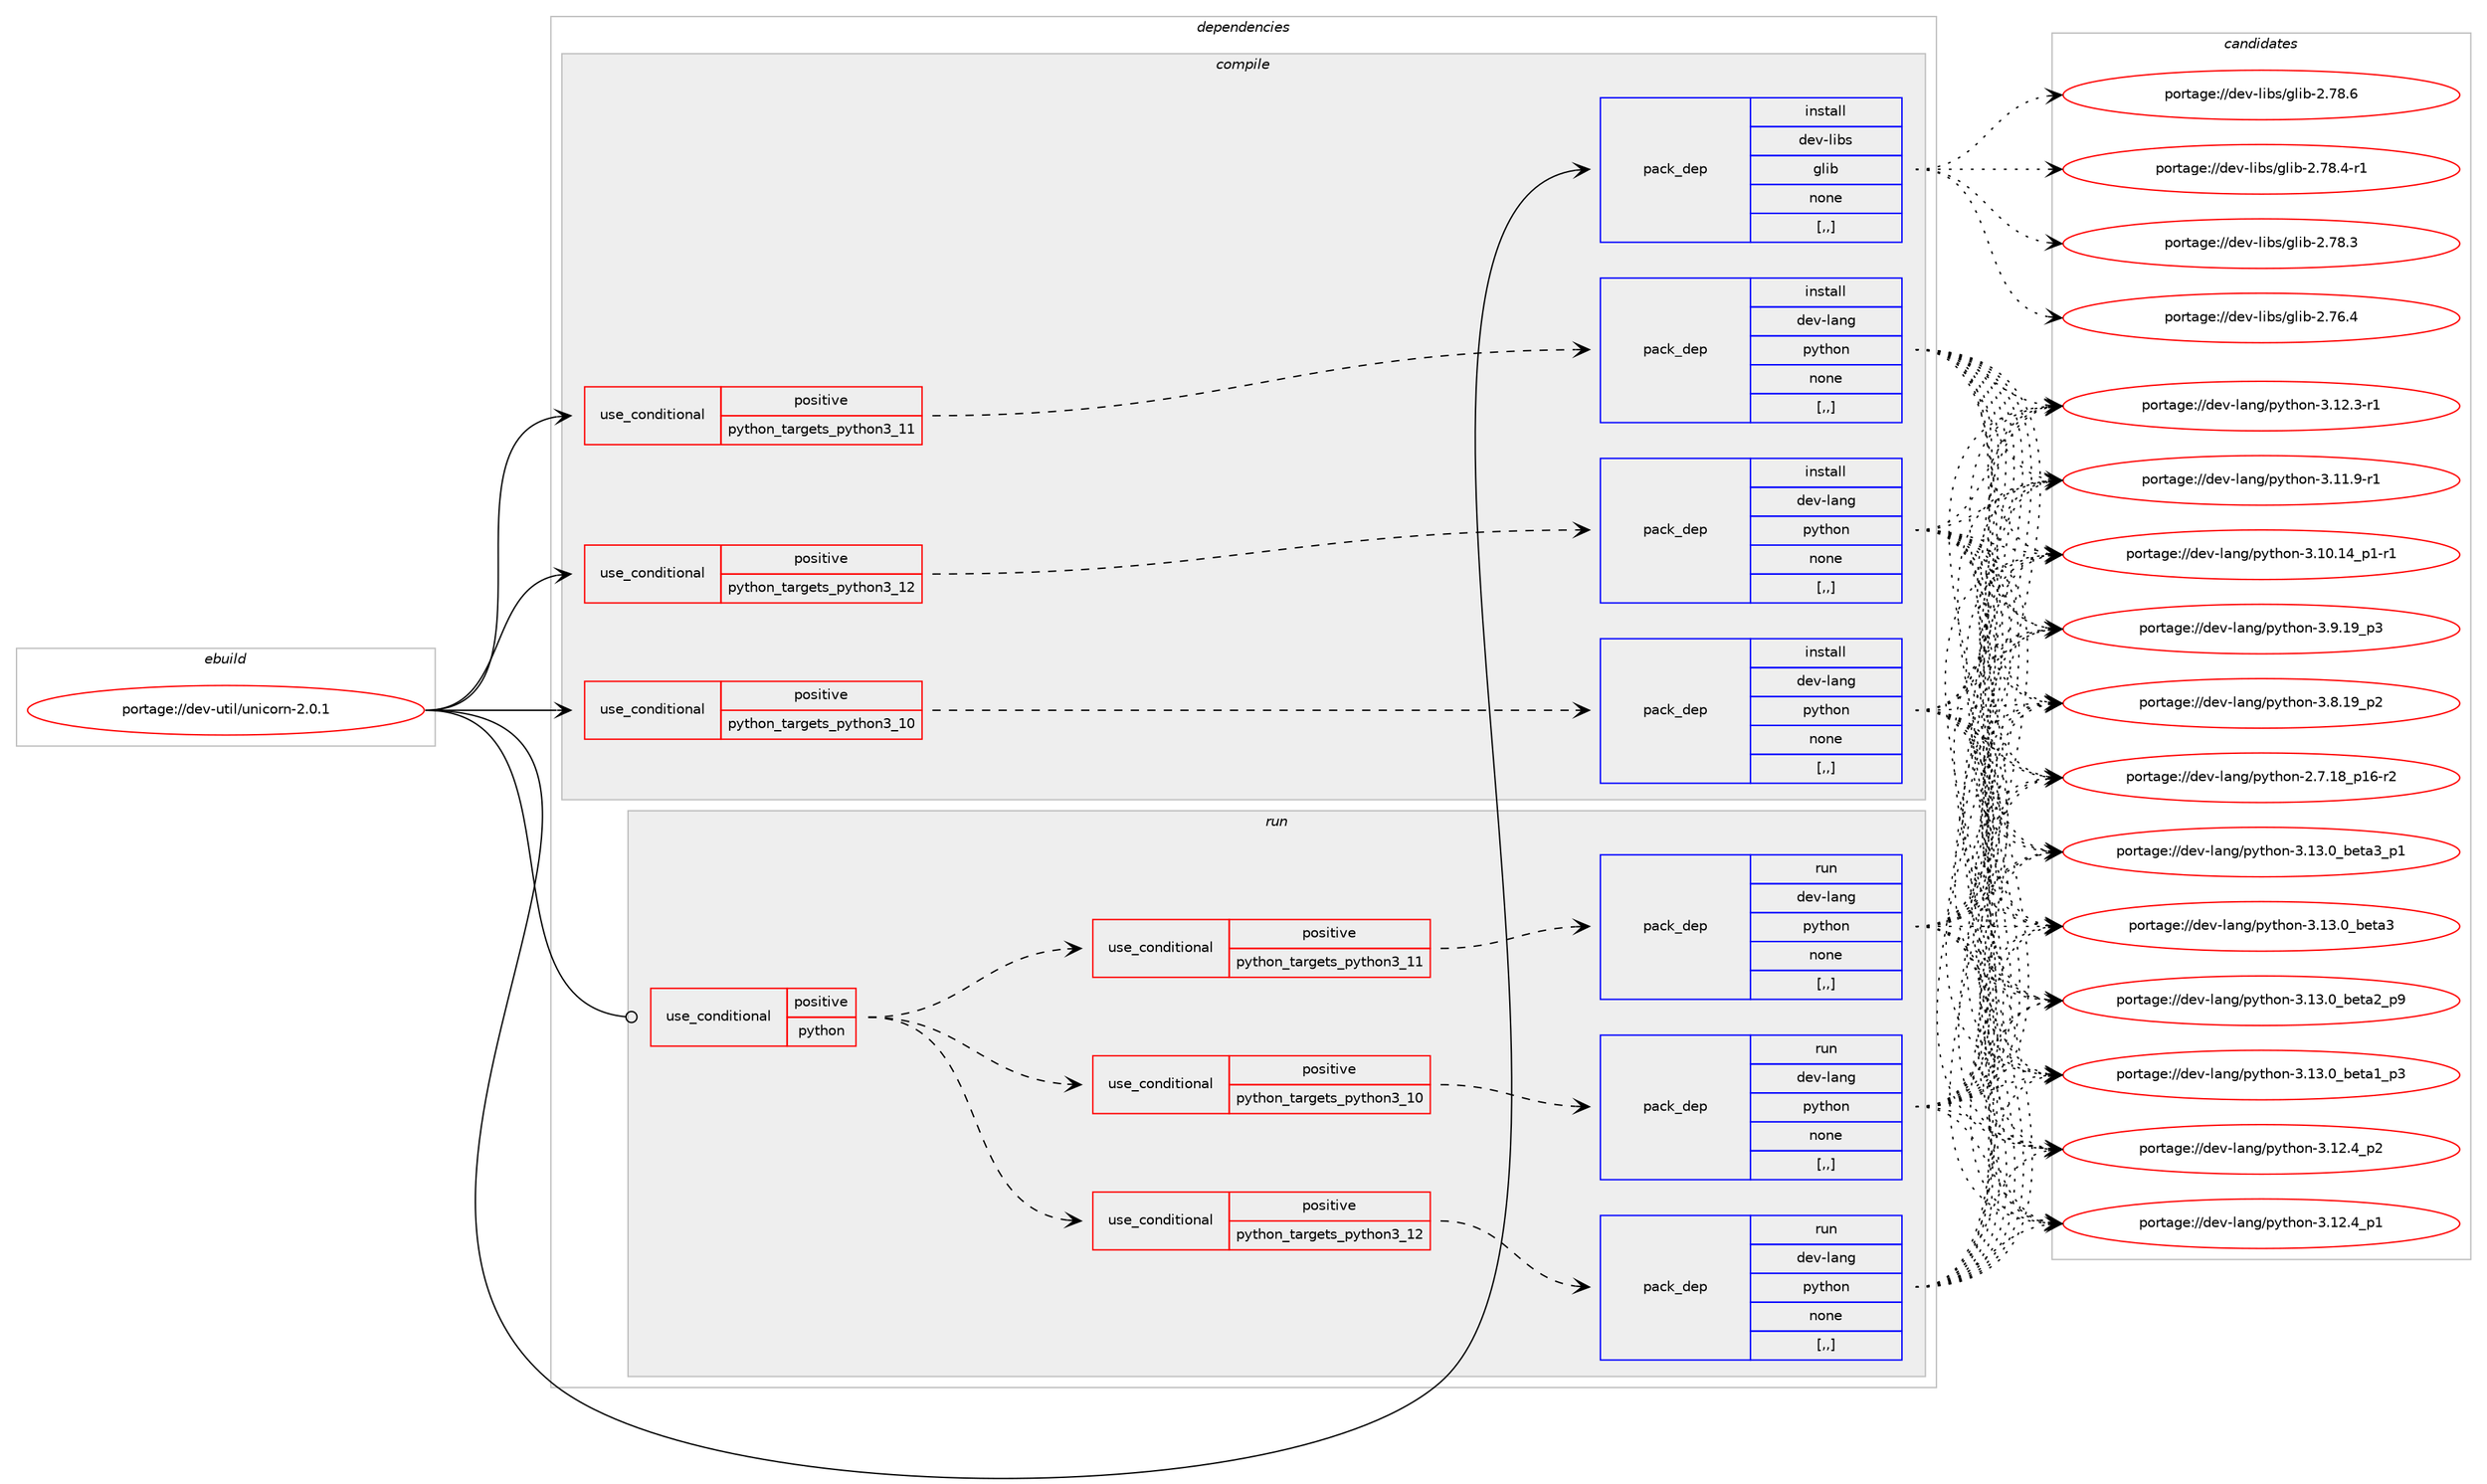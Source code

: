 digraph prolog {

# *************
# Graph options
# *************

newrank=true;
concentrate=true;
compound=true;
graph [rankdir=LR,fontname=Helvetica,fontsize=10,ranksep=1.5];#, ranksep=2.5, nodesep=0.2];
edge  [arrowhead=vee];
node  [fontname=Helvetica,fontsize=10];

# **********
# The ebuild
# **********

subgraph cluster_leftcol {
color=gray;
label=<<i>ebuild</i>>;
id [label="portage://dev-util/unicorn-2.0.1", color=red, width=4, href="../dev-util/unicorn-2.0.1.svg"];
}

# ****************
# The dependencies
# ****************

subgraph cluster_midcol {
color=gray;
label=<<i>dependencies</i>>;
subgraph cluster_compile {
fillcolor="#eeeeee";
style=filled;
label=<<i>compile</i>>;
subgraph cond61711 {
dependency219546 [label=<<TABLE BORDER="0" CELLBORDER="1" CELLSPACING="0" CELLPADDING="4"><TR><TD ROWSPAN="3" CELLPADDING="10">use_conditional</TD></TR><TR><TD>positive</TD></TR><TR><TD>python_targets_python3_10</TD></TR></TABLE>>, shape=none, color=red];
subgraph pack156367 {
dependency219547 [label=<<TABLE BORDER="0" CELLBORDER="1" CELLSPACING="0" CELLPADDING="4" WIDTH="220"><TR><TD ROWSPAN="6" CELLPADDING="30">pack_dep</TD></TR><TR><TD WIDTH="110">install</TD></TR><TR><TD>dev-lang</TD></TR><TR><TD>python</TD></TR><TR><TD>none</TD></TR><TR><TD>[,,]</TD></TR></TABLE>>, shape=none, color=blue];
}
dependency219546:e -> dependency219547:w [weight=20,style="dashed",arrowhead="vee"];
}
id:e -> dependency219546:w [weight=20,style="solid",arrowhead="vee"];
subgraph cond61712 {
dependency219548 [label=<<TABLE BORDER="0" CELLBORDER="1" CELLSPACING="0" CELLPADDING="4"><TR><TD ROWSPAN="3" CELLPADDING="10">use_conditional</TD></TR><TR><TD>positive</TD></TR><TR><TD>python_targets_python3_11</TD></TR></TABLE>>, shape=none, color=red];
subgraph pack156368 {
dependency219549 [label=<<TABLE BORDER="0" CELLBORDER="1" CELLSPACING="0" CELLPADDING="4" WIDTH="220"><TR><TD ROWSPAN="6" CELLPADDING="30">pack_dep</TD></TR><TR><TD WIDTH="110">install</TD></TR><TR><TD>dev-lang</TD></TR><TR><TD>python</TD></TR><TR><TD>none</TD></TR><TR><TD>[,,]</TD></TR></TABLE>>, shape=none, color=blue];
}
dependency219548:e -> dependency219549:w [weight=20,style="dashed",arrowhead="vee"];
}
id:e -> dependency219548:w [weight=20,style="solid",arrowhead="vee"];
subgraph cond61713 {
dependency219550 [label=<<TABLE BORDER="0" CELLBORDER="1" CELLSPACING="0" CELLPADDING="4"><TR><TD ROWSPAN="3" CELLPADDING="10">use_conditional</TD></TR><TR><TD>positive</TD></TR><TR><TD>python_targets_python3_12</TD></TR></TABLE>>, shape=none, color=red];
subgraph pack156369 {
dependency219551 [label=<<TABLE BORDER="0" CELLBORDER="1" CELLSPACING="0" CELLPADDING="4" WIDTH="220"><TR><TD ROWSPAN="6" CELLPADDING="30">pack_dep</TD></TR><TR><TD WIDTH="110">install</TD></TR><TR><TD>dev-lang</TD></TR><TR><TD>python</TD></TR><TR><TD>none</TD></TR><TR><TD>[,,]</TD></TR></TABLE>>, shape=none, color=blue];
}
dependency219550:e -> dependency219551:w [weight=20,style="dashed",arrowhead="vee"];
}
id:e -> dependency219550:w [weight=20,style="solid",arrowhead="vee"];
subgraph pack156370 {
dependency219552 [label=<<TABLE BORDER="0" CELLBORDER="1" CELLSPACING="0" CELLPADDING="4" WIDTH="220"><TR><TD ROWSPAN="6" CELLPADDING="30">pack_dep</TD></TR><TR><TD WIDTH="110">install</TD></TR><TR><TD>dev-libs</TD></TR><TR><TD>glib</TD></TR><TR><TD>none</TD></TR><TR><TD>[,,]</TD></TR></TABLE>>, shape=none, color=blue];
}
id:e -> dependency219552:w [weight=20,style="solid",arrowhead="vee"];
}
subgraph cluster_compileandrun {
fillcolor="#eeeeee";
style=filled;
label=<<i>compile and run</i>>;
}
subgraph cluster_run {
fillcolor="#eeeeee";
style=filled;
label=<<i>run</i>>;
subgraph cond61714 {
dependency219553 [label=<<TABLE BORDER="0" CELLBORDER="1" CELLSPACING="0" CELLPADDING="4"><TR><TD ROWSPAN="3" CELLPADDING="10">use_conditional</TD></TR><TR><TD>positive</TD></TR><TR><TD>python</TD></TR></TABLE>>, shape=none, color=red];
subgraph cond61715 {
dependency219554 [label=<<TABLE BORDER="0" CELLBORDER="1" CELLSPACING="0" CELLPADDING="4"><TR><TD ROWSPAN="3" CELLPADDING="10">use_conditional</TD></TR><TR><TD>positive</TD></TR><TR><TD>python_targets_python3_10</TD></TR></TABLE>>, shape=none, color=red];
subgraph pack156371 {
dependency219555 [label=<<TABLE BORDER="0" CELLBORDER="1" CELLSPACING="0" CELLPADDING="4" WIDTH="220"><TR><TD ROWSPAN="6" CELLPADDING="30">pack_dep</TD></TR><TR><TD WIDTH="110">run</TD></TR><TR><TD>dev-lang</TD></TR><TR><TD>python</TD></TR><TR><TD>none</TD></TR><TR><TD>[,,]</TD></TR></TABLE>>, shape=none, color=blue];
}
dependency219554:e -> dependency219555:w [weight=20,style="dashed",arrowhead="vee"];
}
dependency219553:e -> dependency219554:w [weight=20,style="dashed",arrowhead="vee"];
subgraph cond61716 {
dependency219556 [label=<<TABLE BORDER="0" CELLBORDER="1" CELLSPACING="0" CELLPADDING="4"><TR><TD ROWSPAN="3" CELLPADDING="10">use_conditional</TD></TR><TR><TD>positive</TD></TR><TR><TD>python_targets_python3_11</TD></TR></TABLE>>, shape=none, color=red];
subgraph pack156372 {
dependency219557 [label=<<TABLE BORDER="0" CELLBORDER="1" CELLSPACING="0" CELLPADDING="4" WIDTH="220"><TR><TD ROWSPAN="6" CELLPADDING="30">pack_dep</TD></TR><TR><TD WIDTH="110">run</TD></TR><TR><TD>dev-lang</TD></TR><TR><TD>python</TD></TR><TR><TD>none</TD></TR><TR><TD>[,,]</TD></TR></TABLE>>, shape=none, color=blue];
}
dependency219556:e -> dependency219557:w [weight=20,style="dashed",arrowhead="vee"];
}
dependency219553:e -> dependency219556:w [weight=20,style="dashed",arrowhead="vee"];
subgraph cond61717 {
dependency219558 [label=<<TABLE BORDER="0" CELLBORDER="1" CELLSPACING="0" CELLPADDING="4"><TR><TD ROWSPAN="3" CELLPADDING="10">use_conditional</TD></TR><TR><TD>positive</TD></TR><TR><TD>python_targets_python3_12</TD></TR></TABLE>>, shape=none, color=red];
subgraph pack156373 {
dependency219559 [label=<<TABLE BORDER="0" CELLBORDER="1" CELLSPACING="0" CELLPADDING="4" WIDTH="220"><TR><TD ROWSPAN="6" CELLPADDING="30">pack_dep</TD></TR><TR><TD WIDTH="110">run</TD></TR><TR><TD>dev-lang</TD></TR><TR><TD>python</TD></TR><TR><TD>none</TD></TR><TR><TD>[,,]</TD></TR></TABLE>>, shape=none, color=blue];
}
dependency219558:e -> dependency219559:w [weight=20,style="dashed",arrowhead="vee"];
}
dependency219553:e -> dependency219558:w [weight=20,style="dashed",arrowhead="vee"];
}
id:e -> dependency219553:w [weight=20,style="solid",arrowhead="odot"];
}
}

# **************
# The candidates
# **************

subgraph cluster_choices {
rank=same;
color=gray;
label=<<i>candidates</i>>;

subgraph choice156367 {
color=black;
nodesep=1;
choice10010111845108971101034711212111610411111045514649514648959810111697519511249 [label="portage://dev-lang/python-3.13.0_beta3_p1", color=red, width=4,href="../dev-lang/python-3.13.0_beta3_p1.svg"];
choice1001011184510897110103471121211161041111104551464951464895981011169751 [label="portage://dev-lang/python-3.13.0_beta3", color=red, width=4,href="../dev-lang/python-3.13.0_beta3.svg"];
choice10010111845108971101034711212111610411111045514649514648959810111697509511257 [label="portage://dev-lang/python-3.13.0_beta2_p9", color=red, width=4,href="../dev-lang/python-3.13.0_beta2_p9.svg"];
choice10010111845108971101034711212111610411111045514649514648959810111697499511251 [label="portage://dev-lang/python-3.13.0_beta1_p3", color=red, width=4,href="../dev-lang/python-3.13.0_beta1_p3.svg"];
choice100101118451089711010347112121116104111110455146495046529511250 [label="portage://dev-lang/python-3.12.4_p2", color=red, width=4,href="../dev-lang/python-3.12.4_p2.svg"];
choice100101118451089711010347112121116104111110455146495046529511249 [label="portage://dev-lang/python-3.12.4_p1", color=red, width=4,href="../dev-lang/python-3.12.4_p1.svg"];
choice100101118451089711010347112121116104111110455146495046514511449 [label="portage://dev-lang/python-3.12.3-r1", color=red, width=4,href="../dev-lang/python-3.12.3-r1.svg"];
choice100101118451089711010347112121116104111110455146494946574511449 [label="portage://dev-lang/python-3.11.9-r1", color=red, width=4,href="../dev-lang/python-3.11.9-r1.svg"];
choice100101118451089711010347112121116104111110455146494846495295112494511449 [label="portage://dev-lang/python-3.10.14_p1-r1", color=red, width=4,href="../dev-lang/python-3.10.14_p1-r1.svg"];
choice100101118451089711010347112121116104111110455146574649579511251 [label="portage://dev-lang/python-3.9.19_p3", color=red, width=4,href="../dev-lang/python-3.9.19_p3.svg"];
choice100101118451089711010347112121116104111110455146564649579511250 [label="portage://dev-lang/python-3.8.19_p2", color=red, width=4,href="../dev-lang/python-3.8.19_p2.svg"];
choice100101118451089711010347112121116104111110455046554649569511249544511450 [label="portage://dev-lang/python-2.7.18_p16-r2", color=red, width=4,href="../dev-lang/python-2.7.18_p16-r2.svg"];
dependency219547:e -> choice10010111845108971101034711212111610411111045514649514648959810111697519511249:w [style=dotted,weight="100"];
dependency219547:e -> choice1001011184510897110103471121211161041111104551464951464895981011169751:w [style=dotted,weight="100"];
dependency219547:e -> choice10010111845108971101034711212111610411111045514649514648959810111697509511257:w [style=dotted,weight="100"];
dependency219547:e -> choice10010111845108971101034711212111610411111045514649514648959810111697499511251:w [style=dotted,weight="100"];
dependency219547:e -> choice100101118451089711010347112121116104111110455146495046529511250:w [style=dotted,weight="100"];
dependency219547:e -> choice100101118451089711010347112121116104111110455146495046529511249:w [style=dotted,weight="100"];
dependency219547:e -> choice100101118451089711010347112121116104111110455146495046514511449:w [style=dotted,weight="100"];
dependency219547:e -> choice100101118451089711010347112121116104111110455146494946574511449:w [style=dotted,weight="100"];
dependency219547:e -> choice100101118451089711010347112121116104111110455146494846495295112494511449:w [style=dotted,weight="100"];
dependency219547:e -> choice100101118451089711010347112121116104111110455146574649579511251:w [style=dotted,weight="100"];
dependency219547:e -> choice100101118451089711010347112121116104111110455146564649579511250:w [style=dotted,weight="100"];
dependency219547:e -> choice100101118451089711010347112121116104111110455046554649569511249544511450:w [style=dotted,weight="100"];
}
subgraph choice156368 {
color=black;
nodesep=1;
choice10010111845108971101034711212111610411111045514649514648959810111697519511249 [label="portage://dev-lang/python-3.13.0_beta3_p1", color=red, width=4,href="../dev-lang/python-3.13.0_beta3_p1.svg"];
choice1001011184510897110103471121211161041111104551464951464895981011169751 [label="portage://dev-lang/python-3.13.0_beta3", color=red, width=4,href="../dev-lang/python-3.13.0_beta3.svg"];
choice10010111845108971101034711212111610411111045514649514648959810111697509511257 [label="portage://dev-lang/python-3.13.0_beta2_p9", color=red, width=4,href="../dev-lang/python-3.13.0_beta2_p9.svg"];
choice10010111845108971101034711212111610411111045514649514648959810111697499511251 [label="portage://dev-lang/python-3.13.0_beta1_p3", color=red, width=4,href="../dev-lang/python-3.13.0_beta1_p3.svg"];
choice100101118451089711010347112121116104111110455146495046529511250 [label="portage://dev-lang/python-3.12.4_p2", color=red, width=4,href="../dev-lang/python-3.12.4_p2.svg"];
choice100101118451089711010347112121116104111110455146495046529511249 [label="portage://dev-lang/python-3.12.4_p1", color=red, width=4,href="../dev-lang/python-3.12.4_p1.svg"];
choice100101118451089711010347112121116104111110455146495046514511449 [label="portage://dev-lang/python-3.12.3-r1", color=red, width=4,href="../dev-lang/python-3.12.3-r1.svg"];
choice100101118451089711010347112121116104111110455146494946574511449 [label="portage://dev-lang/python-3.11.9-r1", color=red, width=4,href="../dev-lang/python-3.11.9-r1.svg"];
choice100101118451089711010347112121116104111110455146494846495295112494511449 [label="portage://dev-lang/python-3.10.14_p1-r1", color=red, width=4,href="../dev-lang/python-3.10.14_p1-r1.svg"];
choice100101118451089711010347112121116104111110455146574649579511251 [label="portage://dev-lang/python-3.9.19_p3", color=red, width=4,href="../dev-lang/python-3.9.19_p3.svg"];
choice100101118451089711010347112121116104111110455146564649579511250 [label="portage://dev-lang/python-3.8.19_p2", color=red, width=4,href="../dev-lang/python-3.8.19_p2.svg"];
choice100101118451089711010347112121116104111110455046554649569511249544511450 [label="portage://dev-lang/python-2.7.18_p16-r2", color=red, width=4,href="../dev-lang/python-2.7.18_p16-r2.svg"];
dependency219549:e -> choice10010111845108971101034711212111610411111045514649514648959810111697519511249:w [style=dotted,weight="100"];
dependency219549:e -> choice1001011184510897110103471121211161041111104551464951464895981011169751:w [style=dotted,weight="100"];
dependency219549:e -> choice10010111845108971101034711212111610411111045514649514648959810111697509511257:w [style=dotted,weight="100"];
dependency219549:e -> choice10010111845108971101034711212111610411111045514649514648959810111697499511251:w [style=dotted,weight="100"];
dependency219549:e -> choice100101118451089711010347112121116104111110455146495046529511250:w [style=dotted,weight="100"];
dependency219549:e -> choice100101118451089711010347112121116104111110455146495046529511249:w [style=dotted,weight="100"];
dependency219549:e -> choice100101118451089711010347112121116104111110455146495046514511449:w [style=dotted,weight="100"];
dependency219549:e -> choice100101118451089711010347112121116104111110455146494946574511449:w [style=dotted,weight="100"];
dependency219549:e -> choice100101118451089711010347112121116104111110455146494846495295112494511449:w [style=dotted,weight="100"];
dependency219549:e -> choice100101118451089711010347112121116104111110455146574649579511251:w [style=dotted,weight="100"];
dependency219549:e -> choice100101118451089711010347112121116104111110455146564649579511250:w [style=dotted,weight="100"];
dependency219549:e -> choice100101118451089711010347112121116104111110455046554649569511249544511450:w [style=dotted,weight="100"];
}
subgraph choice156369 {
color=black;
nodesep=1;
choice10010111845108971101034711212111610411111045514649514648959810111697519511249 [label="portage://dev-lang/python-3.13.0_beta3_p1", color=red, width=4,href="../dev-lang/python-3.13.0_beta3_p1.svg"];
choice1001011184510897110103471121211161041111104551464951464895981011169751 [label="portage://dev-lang/python-3.13.0_beta3", color=red, width=4,href="../dev-lang/python-3.13.0_beta3.svg"];
choice10010111845108971101034711212111610411111045514649514648959810111697509511257 [label="portage://dev-lang/python-3.13.0_beta2_p9", color=red, width=4,href="../dev-lang/python-3.13.0_beta2_p9.svg"];
choice10010111845108971101034711212111610411111045514649514648959810111697499511251 [label="portage://dev-lang/python-3.13.0_beta1_p3", color=red, width=4,href="../dev-lang/python-3.13.0_beta1_p3.svg"];
choice100101118451089711010347112121116104111110455146495046529511250 [label="portage://dev-lang/python-3.12.4_p2", color=red, width=4,href="../dev-lang/python-3.12.4_p2.svg"];
choice100101118451089711010347112121116104111110455146495046529511249 [label="portage://dev-lang/python-3.12.4_p1", color=red, width=4,href="../dev-lang/python-3.12.4_p1.svg"];
choice100101118451089711010347112121116104111110455146495046514511449 [label="portage://dev-lang/python-3.12.3-r1", color=red, width=4,href="../dev-lang/python-3.12.3-r1.svg"];
choice100101118451089711010347112121116104111110455146494946574511449 [label="portage://dev-lang/python-3.11.9-r1", color=red, width=4,href="../dev-lang/python-3.11.9-r1.svg"];
choice100101118451089711010347112121116104111110455146494846495295112494511449 [label="portage://dev-lang/python-3.10.14_p1-r1", color=red, width=4,href="../dev-lang/python-3.10.14_p1-r1.svg"];
choice100101118451089711010347112121116104111110455146574649579511251 [label="portage://dev-lang/python-3.9.19_p3", color=red, width=4,href="../dev-lang/python-3.9.19_p3.svg"];
choice100101118451089711010347112121116104111110455146564649579511250 [label="portage://dev-lang/python-3.8.19_p2", color=red, width=4,href="../dev-lang/python-3.8.19_p2.svg"];
choice100101118451089711010347112121116104111110455046554649569511249544511450 [label="portage://dev-lang/python-2.7.18_p16-r2", color=red, width=4,href="../dev-lang/python-2.7.18_p16-r2.svg"];
dependency219551:e -> choice10010111845108971101034711212111610411111045514649514648959810111697519511249:w [style=dotted,weight="100"];
dependency219551:e -> choice1001011184510897110103471121211161041111104551464951464895981011169751:w [style=dotted,weight="100"];
dependency219551:e -> choice10010111845108971101034711212111610411111045514649514648959810111697509511257:w [style=dotted,weight="100"];
dependency219551:e -> choice10010111845108971101034711212111610411111045514649514648959810111697499511251:w [style=dotted,weight="100"];
dependency219551:e -> choice100101118451089711010347112121116104111110455146495046529511250:w [style=dotted,weight="100"];
dependency219551:e -> choice100101118451089711010347112121116104111110455146495046529511249:w [style=dotted,weight="100"];
dependency219551:e -> choice100101118451089711010347112121116104111110455146495046514511449:w [style=dotted,weight="100"];
dependency219551:e -> choice100101118451089711010347112121116104111110455146494946574511449:w [style=dotted,weight="100"];
dependency219551:e -> choice100101118451089711010347112121116104111110455146494846495295112494511449:w [style=dotted,weight="100"];
dependency219551:e -> choice100101118451089711010347112121116104111110455146574649579511251:w [style=dotted,weight="100"];
dependency219551:e -> choice100101118451089711010347112121116104111110455146564649579511250:w [style=dotted,weight="100"];
dependency219551:e -> choice100101118451089711010347112121116104111110455046554649569511249544511450:w [style=dotted,weight="100"];
}
subgraph choice156370 {
color=black;
nodesep=1;
choice1001011184510810598115471031081059845504655564654 [label="portage://dev-libs/glib-2.78.6", color=red, width=4,href="../dev-libs/glib-2.78.6.svg"];
choice10010111845108105981154710310810598455046555646524511449 [label="portage://dev-libs/glib-2.78.4-r1", color=red, width=4,href="../dev-libs/glib-2.78.4-r1.svg"];
choice1001011184510810598115471031081059845504655564651 [label="portage://dev-libs/glib-2.78.3", color=red, width=4,href="../dev-libs/glib-2.78.3.svg"];
choice1001011184510810598115471031081059845504655544652 [label="portage://dev-libs/glib-2.76.4", color=red, width=4,href="../dev-libs/glib-2.76.4.svg"];
dependency219552:e -> choice1001011184510810598115471031081059845504655564654:w [style=dotted,weight="100"];
dependency219552:e -> choice10010111845108105981154710310810598455046555646524511449:w [style=dotted,weight="100"];
dependency219552:e -> choice1001011184510810598115471031081059845504655564651:w [style=dotted,weight="100"];
dependency219552:e -> choice1001011184510810598115471031081059845504655544652:w [style=dotted,weight="100"];
}
subgraph choice156371 {
color=black;
nodesep=1;
choice10010111845108971101034711212111610411111045514649514648959810111697519511249 [label="portage://dev-lang/python-3.13.0_beta3_p1", color=red, width=4,href="../dev-lang/python-3.13.0_beta3_p1.svg"];
choice1001011184510897110103471121211161041111104551464951464895981011169751 [label="portage://dev-lang/python-3.13.0_beta3", color=red, width=4,href="../dev-lang/python-3.13.0_beta3.svg"];
choice10010111845108971101034711212111610411111045514649514648959810111697509511257 [label="portage://dev-lang/python-3.13.0_beta2_p9", color=red, width=4,href="../dev-lang/python-3.13.0_beta2_p9.svg"];
choice10010111845108971101034711212111610411111045514649514648959810111697499511251 [label="portage://dev-lang/python-3.13.0_beta1_p3", color=red, width=4,href="../dev-lang/python-3.13.0_beta1_p3.svg"];
choice100101118451089711010347112121116104111110455146495046529511250 [label="portage://dev-lang/python-3.12.4_p2", color=red, width=4,href="../dev-lang/python-3.12.4_p2.svg"];
choice100101118451089711010347112121116104111110455146495046529511249 [label="portage://dev-lang/python-3.12.4_p1", color=red, width=4,href="../dev-lang/python-3.12.4_p1.svg"];
choice100101118451089711010347112121116104111110455146495046514511449 [label="portage://dev-lang/python-3.12.3-r1", color=red, width=4,href="../dev-lang/python-3.12.3-r1.svg"];
choice100101118451089711010347112121116104111110455146494946574511449 [label="portage://dev-lang/python-3.11.9-r1", color=red, width=4,href="../dev-lang/python-3.11.9-r1.svg"];
choice100101118451089711010347112121116104111110455146494846495295112494511449 [label="portage://dev-lang/python-3.10.14_p1-r1", color=red, width=4,href="../dev-lang/python-3.10.14_p1-r1.svg"];
choice100101118451089711010347112121116104111110455146574649579511251 [label="portage://dev-lang/python-3.9.19_p3", color=red, width=4,href="../dev-lang/python-3.9.19_p3.svg"];
choice100101118451089711010347112121116104111110455146564649579511250 [label="portage://dev-lang/python-3.8.19_p2", color=red, width=4,href="../dev-lang/python-3.8.19_p2.svg"];
choice100101118451089711010347112121116104111110455046554649569511249544511450 [label="portage://dev-lang/python-2.7.18_p16-r2", color=red, width=4,href="../dev-lang/python-2.7.18_p16-r2.svg"];
dependency219555:e -> choice10010111845108971101034711212111610411111045514649514648959810111697519511249:w [style=dotted,weight="100"];
dependency219555:e -> choice1001011184510897110103471121211161041111104551464951464895981011169751:w [style=dotted,weight="100"];
dependency219555:e -> choice10010111845108971101034711212111610411111045514649514648959810111697509511257:w [style=dotted,weight="100"];
dependency219555:e -> choice10010111845108971101034711212111610411111045514649514648959810111697499511251:w [style=dotted,weight="100"];
dependency219555:e -> choice100101118451089711010347112121116104111110455146495046529511250:w [style=dotted,weight="100"];
dependency219555:e -> choice100101118451089711010347112121116104111110455146495046529511249:w [style=dotted,weight="100"];
dependency219555:e -> choice100101118451089711010347112121116104111110455146495046514511449:w [style=dotted,weight="100"];
dependency219555:e -> choice100101118451089711010347112121116104111110455146494946574511449:w [style=dotted,weight="100"];
dependency219555:e -> choice100101118451089711010347112121116104111110455146494846495295112494511449:w [style=dotted,weight="100"];
dependency219555:e -> choice100101118451089711010347112121116104111110455146574649579511251:w [style=dotted,weight="100"];
dependency219555:e -> choice100101118451089711010347112121116104111110455146564649579511250:w [style=dotted,weight="100"];
dependency219555:e -> choice100101118451089711010347112121116104111110455046554649569511249544511450:w [style=dotted,weight="100"];
}
subgraph choice156372 {
color=black;
nodesep=1;
choice10010111845108971101034711212111610411111045514649514648959810111697519511249 [label="portage://dev-lang/python-3.13.0_beta3_p1", color=red, width=4,href="../dev-lang/python-3.13.0_beta3_p1.svg"];
choice1001011184510897110103471121211161041111104551464951464895981011169751 [label="portage://dev-lang/python-3.13.0_beta3", color=red, width=4,href="../dev-lang/python-3.13.0_beta3.svg"];
choice10010111845108971101034711212111610411111045514649514648959810111697509511257 [label="portage://dev-lang/python-3.13.0_beta2_p9", color=red, width=4,href="../dev-lang/python-3.13.0_beta2_p9.svg"];
choice10010111845108971101034711212111610411111045514649514648959810111697499511251 [label="portage://dev-lang/python-3.13.0_beta1_p3", color=red, width=4,href="../dev-lang/python-3.13.0_beta1_p3.svg"];
choice100101118451089711010347112121116104111110455146495046529511250 [label="portage://dev-lang/python-3.12.4_p2", color=red, width=4,href="../dev-lang/python-3.12.4_p2.svg"];
choice100101118451089711010347112121116104111110455146495046529511249 [label="portage://dev-lang/python-3.12.4_p1", color=red, width=4,href="../dev-lang/python-3.12.4_p1.svg"];
choice100101118451089711010347112121116104111110455146495046514511449 [label="portage://dev-lang/python-3.12.3-r1", color=red, width=4,href="../dev-lang/python-3.12.3-r1.svg"];
choice100101118451089711010347112121116104111110455146494946574511449 [label="portage://dev-lang/python-3.11.9-r1", color=red, width=4,href="../dev-lang/python-3.11.9-r1.svg"];
choice100101118451089711010347112121116104111110455146494846495295112494511449 [label="portage://dev-lang/python-3.10.14_p1-r1", color=red, width=4,href="../dev-lang/python-3.10.14_p1-r1.svg"];
choice100101118451089711010347112121116104111110455146574649579511251 [label="portage://dev-lang/python-3.9.19_p3", color=red, width=4,href="../dev-lang/python-3.9.19_p3.svg"];
choice100101118451089711010347112121116104111110455146564649579511250 [label="portage://dev-lang/python-3.8.19_p2", color=red, width=4,href="../dev-lang/python-3.8.19_p2.svg"];
choice100101118451089711010347112121116104111110455046554649569511249544511450 [label="portage://dev-lang/python-2.7.18_p16-r2", color=red, width=4,href="../dev-lang/python-2.7.18_p16-r2.svg"];
dependency219557:e -> choice10010111845108971101034711212111610411111045514649514648959810111697519511249:w [style=dotted,weight="100"];
dependency219557:e -> choice1001011184510897110103471121211161041111104551464951464895981011169751:w [style=dotted,weight="100"];
dependency219557:e -> choice10010111845108971101034711212111610411111045514649514648959810111697509511257:w [style=dotted,weight="100"];
dependency219557:e -> choice10010111845108971101034711212111610411111045514649514648959810111697499511251:w [style=dotted,weight="100"];
dependency219557:e -> choice100101118451089711010347112121116104111110455146495046529511250:w [style=dotted,weight="100"];
dependency219557:e -> choice100101118451089711010347112121116104111110455146495046529511249:w [style=dotted,weight="100"];
dependency219557:e -> choice100101118451089711010347112121116104111110455146495046514511449:w [style=dotted,weight="100"];
dependency219557:e -> choice100101118451089711010347112121116104111110455146494946574511449:w [style=dotted,weight="100"];
dependency219557:e -> choice100101118451089711010347112121116104111110455146494846495295112494511449:w [style=dotted,weight="100"];
dependency219557:e -> choice100101118451089711010347112121116104111110455146574649579511251:w [style=dotted,weight="100"];
dependency219557:e -> choice100101118451089711010347112121116104111110455146564649579511250:w [style=dotted,weight="100"];
dependency219557:e -> choice100101118451089711010347112121116104111110455046554649569511249544511450:w [style=dotted,weight="100"];
}
subgraph choice156373 {
color=black;
nodesep=1;
choice10010111845108971101034711212111610411111045514649514648959810111697519511249 [label="portage://dev-lang/python-3.13.0_beta3_p1", color=red, width=4,href="../dev-lang/python-3.13.0_beta3_p1.svg"];
choice1001011184510897110103471121211161041111104551464951464895981011169751 [label="portage://dev-lang/python-3.13.0_beta3", color=red, width=4,href="../dev-lang/python-3.13.0_beta3.svg"];
choice10010111845108971101034711212111610411111045514649514648959810111697509511257 [label="portage://dev-lang/python-3.13.0_beta2_p9", color=red, width=4,href="../dev-lang/python-3.13.0_beta2_p9.svg"];
choice10010111845108971101034711212111610411111045514649514648959810111697499511251 [label="portage://dev-lang/python-3.13.0_beta1_p3", color=red, width=4,href="../dev-lang/python-3.13.0_beta1_p3.svg"];
choice100101118451089711010347112121116104111110455146495046529511250 [label="portage://dev-lang/python-3.12.4_p2", color=red, width=4,href="../dev-lang/python-3.12.4_p2.svg"];
choice100101118451089711010347112121116104111110455146495046529511249 [label="portage://dev-lang/python-3.12.4_p1", color=red, width=4,href="../dev-lang/python-3.12.4_p1.svg"];
choice100101118451089711010347112121116104111110455146495046514511449 [label="portage://dev-lang/python-3.12.3-r1", color=red, width=4,href="../dev-lang/python-3.12.3-r1.svg"];
choice100101118451089711010347112121116104111110455146494946574511449 [label="portage://dev-lang/python-3.11.9-r1", color=red, width=4,href="../dev-lang/python-3.11.9-r1.svg"];
choice100101118451089711010347112121116104111110455146494846495295112494511449 [label="portage://dev-lang/python-3.10.14_p1-r1", color=red, width=4,href="../dev-lang/python-3.10.14_p1-r1.svg"];
choice100101118451089711010347112121116104111110455146574649579511251 [label="portage://dev-lang/python-3.9.19_p3", color=red, width=4,href="../dev-lang/python-3.9.19_p3.svg"];
choice100101118451089711010347112121116104111110455146564649579511250 [label="portage://dev-lang/python-3.8.19_p2", color=red, width=4,href="../dev-lang/python-3.8.19_p2.svg"];
choice100101118451089711010347112121116104111110455046554649569511249544511450 [label="portage://dev-lang/python-2.7.18_p16-r2", color=red, width=4,href="../dev-lang/python-2.7.18_p16-r2.svg"];
dependency219559:e -> choice10010111845108971101034711212111610411111045514649514648959810111697519511249:w [style=dotted,weight="100"];
dependency219559:e -> choice1001011184510897110103471121211161041111104551464951464895981011169751:w [style=dotted,weight="100"];
dependency219559:e -> choice10010111845108971101034711212111610411111045514649514648959810111697509511257:w [style=dotted,weight="100"];
dependency219559:e -> choice10010111845108971101034711212111610411111045514649514648959810111697499511251:w [style=dotted,weight="100"];
dependency219559:e -> choice100101118451089711010347112121116104111110455146495046529511250:w [style=dotted,weight="100"];
dependency219559:e -> choice100101118451089711010347112121116104111110455146495046529511249:w [style=dotted,weight="100"];
dependency219559:e -> choice100101118451089711010347112121116104111110455146495046514511449:w [style=dotted,weight="100"];
dependency219559:e -> choice100101118451089711010347112121116104111110455146494946574511449:w [style=dotted,weight="100"];
dependency219559:e -> choice100101118451089711010347112121116104111110455146494846495295112494511449:w [style=dotted,weight="100"];
dependency219559:e -> choice100101118451089711010347112121116104111110455146574649579511251:w [style=dotted,weight="100"];
dependency219559:e -> choice100101118451089711010347112121116104111110455146564649579511250:w [style=dotted,weight="100"];
dependency219559:e -> choice100101118451089711010347112121116104111110455046554649569511249544511450:w [style=dotted,weight="100"];
}
}

}
